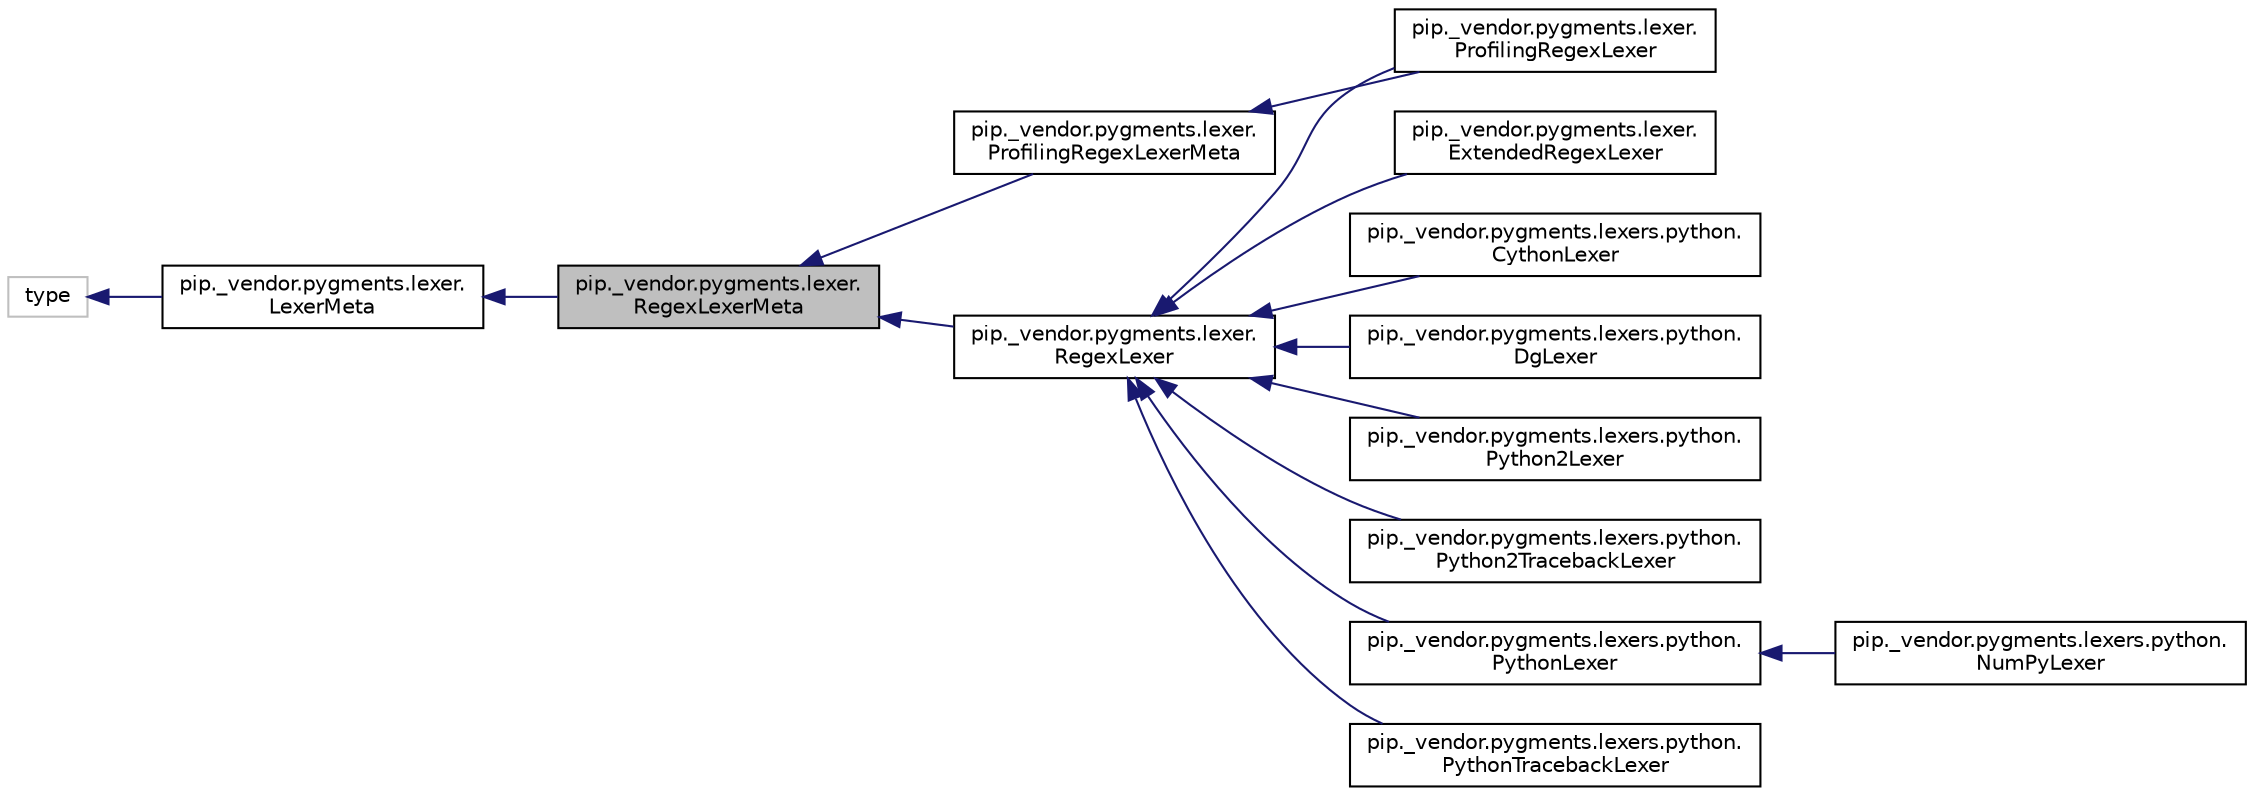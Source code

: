 digraph "pip._vendor.pygments.lexer.RegexLexerMeta"
{
 // LATEX_PDF_SIZE
  edge [fontname="Helvetica",fontsize="10",labelfontname="Helvetica",labelfontsize="10"];
  node [fontname="Helvetica",fontsize="10",shape=record];
  rankdir="LR";
  Node1 [label="pip._vendor.pygments.lexer.\lRegexLexerMeta",height=0.2,width=0.4,color="black", fillcolor="grey75", style="filled", fontcolor="black",tooltip=" "];
  Node2 -> Node1 [dir="back",color="midnightblue",fontsize="10",style="solid"];
  Node2 [label="pip._vendor.pygments.lexer.\lLexerMeta",height=0.2,width=0.4,color="black", fillcolor="white", style="filled",URL="$classpip_1_1__vendor_1_1pygments_1_1lexer_1_1LexerMeta.html",tooltip=" "];
  Node3 -> Node2 [dir="back",color="midnightblue",fontsize="10",style="solid"];
  Node3 [label="type",height=0.2,width=0.4,color="grey75", fillcolor="white", style="filled",tooltip=" "];
  Node1 -> Node4 [dir="back",color="midnightblue",fontsize="10",style="solid"];
  Node4 [label="pip._vendor.pygments.lexer.\lProfilingRegexLexerMeta",height=0.2,width=0.4,color="black", fillcolor="white", style="filled",URL="$classpip_1_1__vendor_1_1pygments_1_1lexer_1_1ProfilingRegexLexerMeta.html",tooltip=" "];
  Node4 -> Node5 [dir="back",color="midnightblue",fontsize="10",style="solid"];
  Node5 [label="pip._vendor.pygments.lexer.\lProfilingRegexLexer",height=0.2,width=0.4,color="black", fillcolor="white", style="filled",URL="$classpip_1_1__vendor_1_1pygments_1_1lexer_1_1ProfilingRegexLexer.html",tooltip=" "];
  Node1 -> Node6 [dir="back",color="midnightblue",fontsize="10",style="solid"];
  Node6 [label="pip._vendor.pygments.lexer.\lRegexLexer",height=0.2,width=0.4,color="black", fillcolor="white", style="filled",URL="$classpip_1_1__vendor_1_1pygments_1_1lexer_1_1RegexLexer.html",tooltip=" "];
  Node6 -> Node7 [dir="back",color="midnightblue",fontsize="10",style="solid"];
  Node7 [label="pip._vendor.pygments.lexer.\lExtendedRegexLexer",height=0.2,width=0.4,color="black", fillcolor="white", style="filled",URL="$classpip_1_1__vendor_1_1pygments_1_1lexer_1_1ExtendedRegexLexer.html",tooltip=" "];
  Node6 -> Node5 [dir="back",color="midnightblue",fontsize="10",style="solid"];
  Node6 -> Node8 [dir="back",color="midnightblue",fontsize="10",style="solid"];
  Node8 [label="pip._vendor.pygments.lexers.python.\lCythonLexer",height=0.2,width=0.4,color="black", fillcolor="white", style="filled",URL="$classpip_1_1__vendor_1_1pygments_1_1lexers_1_1python_1_1CythonLexer.html",tooltip=" "];
  Node6 -> Node9 [dir="back",color="midnightblue",fontsize="10",style="solid"];
  Node9 [label="pip._vendor.pygments.lexers.python.\lDgLexer",height=0.2,width=0.4,color="black", fillcolor="white", style="filled",URL="$classpip_1_1__vendor_1_1pygments_1_1lexers_1_1python_1_1DgLexer.html",tooltip=" "];
  Node6 -> Node10 [dir="back",color="midnightblue",fontsize="10",style="solid"];
  Node10 [label="pip._vendor.pygments.lexers.python.\lPython2Lexer",height=0.2,width=0.4,color="black", fillcolor="white", style="filled",URL="$classpip_1_1__vendor_1_1pygments_1_1lexers_1_1python_1_1Python2Lexer.html",tooltip=" "];
  Node6 -> Node11 [dir="back",color="midnightblue",fontsize="10",style="solid"];
  Node11 [label="pip._vendor.pygments.lexers.python.\lPython2TracebackLexer",height=0.2,width=0.4,color="black", fillcolor="white", style="filled",URL="$classpip_1_1__vendor_1_1pygments_1_1lexers_1_1python_1_1Python2TracebackLexer.html",tooltip=" "];
  Node6 -> Node12 [dir="back",color="midnightblue",fontsize="10",style="solid"];
  Node12 [label="pip._vendor.pygments.lexers.python.\lPythonLexer",height=0.2,width=0.4,color="black", fillcolor="white", style="filled",URL="$classpip_1_1__vendor_1_1pygments_1_1lexers_1_1python_1_1PythonLexer.html",tooltip=" "];
  Node12 -> Node13 [dir="back",color="midnightblue",fontsize="10",style="solid"];
  Node13 [label="pip._vendor.pygments.lexers.python.\lNumPyLexer",height=0.2,width=0.4,color="black", fillcolor="white", style="filled",URL="$classpip_1_1__vendor_1_1pygments_1_1lexers_1_1python_1_1NumPyLexer.html",tooltip=" "];
  Node6 -> Node14 [dir="back",color="midnightblue",fontsize="10",style="solid"];
  Node14 [label="pip._vendor.pygments.lexers.python.\lPythonTracebackLexer",height=0.2,width=0.4,color="black", fillcolor="white", style="filled",URL="$classpip_1_1__vendor_1_1pygments_1_1lexers_1_1python_1_1PythonTracebackLexer.html",tooltip=" "];
}
